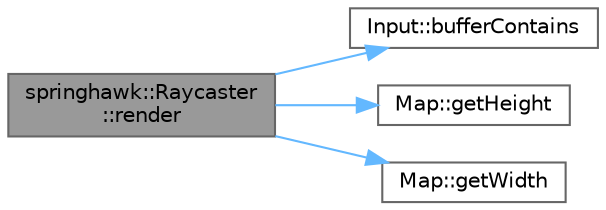 digraph "springhawk::Raycaster::render"
{
 // LATEX_PDF_SIZE
  bgcolor="transparent";
  edge [fontname=Helvetica,fontsize=10,labelfontname=Helvetica,labelfontsize=10];
  node [fontname=Helvetica,fontsize=10,shape=box,height=0.2,width=0.4];
  rankdir="LR";
  Node1 [id="Node000001",label="springhawk::Raycaster\l::render",height=0.2,width=0.4,color="gray40", fillcolor="grey60", style="filled", fontcolor="black",tooltip=" "];
  Node1 -> Node2 [id="edge1_Node000001_Node000002",color="steelblue1",style="solid",tooltip=" "];
  Node2 [id="Node000002",label="Input::bufferContains",height=0.2,width=0.4,color="grey40", fillcolor="white", style="filled",URL="$class_input.html#ae7cb802daedaa1c567985515c686bf5a",tooltip=" "];
  Node1 -> Node3 [id="edge2_Node000001_Node000003",color="steelblue1",style="solid",tooltip=" "];
  Node3 [id="Node000003",label="Map::getHeight",height=0.2,width=0.4,color="grey40", fillcolor="white", style="filled",URL="$class_map.html#a89eaca48a04a8f154492fc087d22bd23",tooltip=" "];
  Node1 -> Node4 [id="edge3_Node000001_Node000004",color="steelblue1",style="solid",tooltip=" "];
  Node4 [id="Node000004",label="Map::getWidth",height=0.2,width=0.4,color="grey40", fillcolor="white", style="filled",URL="$class_map.html#a158d7aa398eebdb4763cb3ba305a8ff3",tooltip=" "];
}
